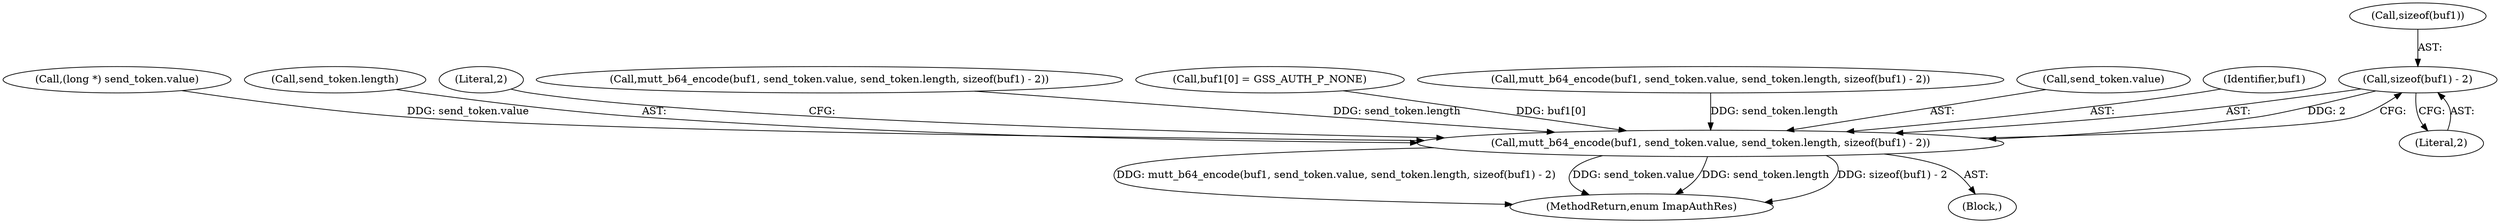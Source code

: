 digraph "0_neomutt_6f163e07ae68654d7ac5268cbb7565f6df79ad85_0@API" {
"1000691" [label="(Call,sizeof(buf1) - 2)"];
"1000683" [label="(Call,mutt_b64_encode(buf1, send_token.value, send_token.length, sizeof(buf1) - 2))"];
"1000694" [label="(Literal,2)"];
"1000577" [label="(Call,(long *) send_token.value)"];
"1000688" [label="(Call,send_token.length)"];
"1000692" [label="(Call,sizeof(buf1))"];
"1000696" [label="(Literal,2)"];
"1000433" [label="(Call,mutt_b64_encode(buf1, send_token.value, send_token.length, sizeof(buf1) - 2))"];
"1000621" [label="(Call,buf1[0] = GSS_AUTH_P_NONE)"];
"1000683" [label="(Call,mutt_b64_encode(buf1, send_token.value, send_token.length, sizeof(buf1) - 2))"];
"1000786" [label="(MethodReturn,enum ImapAuthRes)"];
"1000312" [label="(Call,mutt_b64_encode(buf1, send_token.value, send_token.length, sizeof(buf1) - 2))"];
"1000685" [label="(Call,send_token.value)"];
"1000120" [label="(Block,)"];
"1000691" [label="(Call,sizeof(buf1) - 2)"];
"1000684" [label="(Identifier,buf1)"];
"1000691" -> "1000683"  [label="AST: "];
"1000691" -> "1000694"  [label="CFG: "];
"1000692" -> "1000691"  [label="AST: "];
"1000694" -> "1000691"  [label="AST: "];
"1000683" -> "1000691"  [label="CFG: "];
"1000691" -> "1000683"  [label="DDG: 2"];
"1000683" -> "1000120"  [label="AST: "];
"1000684" -> "1000683"  [label="AST: "];
"1000685" -> "1000683"  [label="AST: "];
"1000688" -> "1000683"  [label="AST: "];
"1000696" -> "1000683"  [label="CFG: "];
"1000683" -> "1000786"  [label="DDG: mutt_b64_encode(buf1, send_token.value, send_token.length, sizeof(buf1) - 2)"];
"1000683" -> "1000786"  [label="DDG: send_token.value"];
"1000683" -> "1000786"  [label="DDG: send_token.length"];
"1000683" -> "1000786"  [label="DDG: sizeof(buf1) - 2"];
"1000621" -> "1000683"  [label="DDG: buf1[0]"];
"1000577" -> "1000683"  [label="DDG: send_token.value"];
"1000433" -> "1000683"  [label="DDG: send_token.length"];
"1000312" -> "1000683"  [label="DDG: send_token.length"];
}

